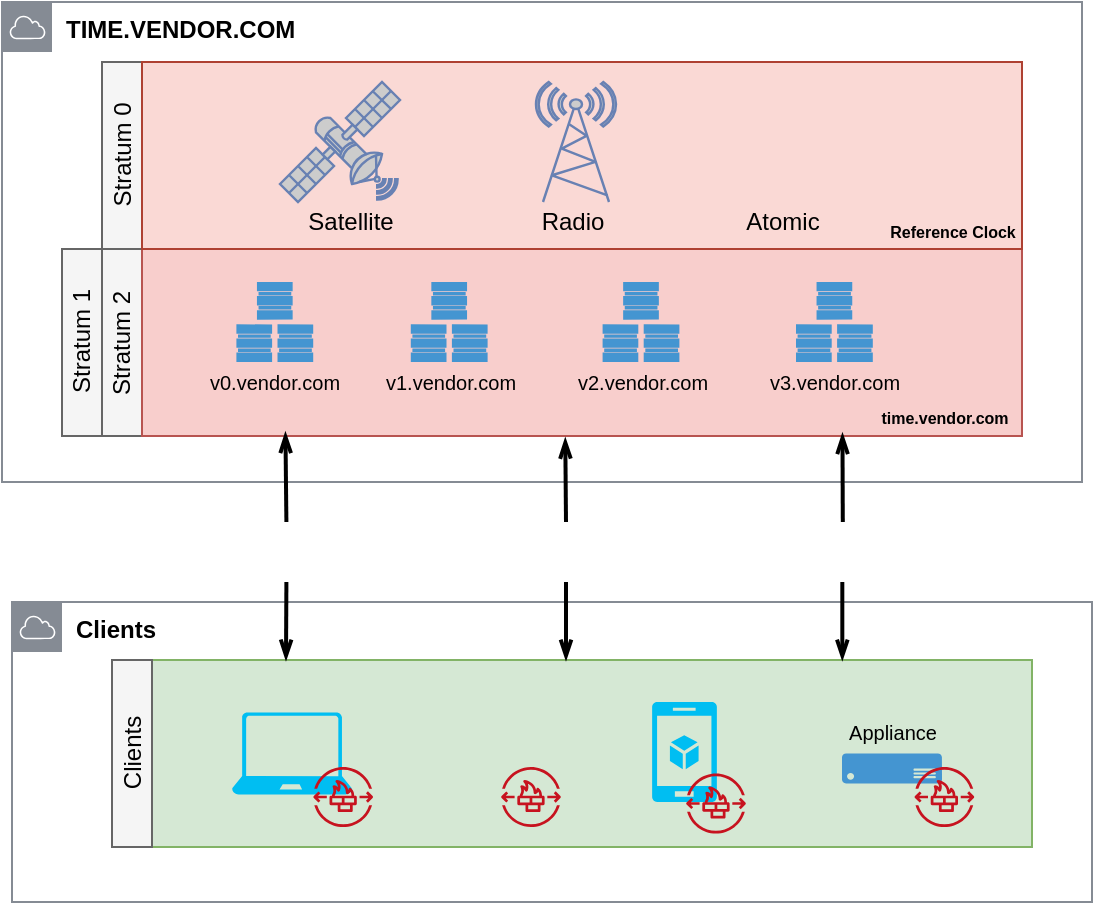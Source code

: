 <mxfile version="14.9.5" type="device"><diagram name="Page-1" id="e3a06f82-3646-2815-327d-82caf3d4e204"><mxGraphModel dx="988" dy="584" grid="1" gridSize="10" guides="1" tooltips="1" connect="1" arrows="1" fold="1" page="1" pageScale="1.5" pageWidth="1169" pageHeight="826" background="none" math="0" shadow="0"><root><mxCell id="0" style=";html=1;"/><mxCell id="1" style=";html=1;" parent="0"/><mxCell id="tNrX_FSl5aJrvTSmvy7C-68" value="" style="whiteSpace=wrap;html=1;fontSize=14;strokeColor=#82b366;verticalAlign=top;fillColor=#d5e8d4;" vertex="1" parent="1"><mxGeometry x="165" y="419" width="440" height="93.5" as="geometry"/></mxCell><mxCell id="tNrX_FSl5aJrvTSmvy7C-64" value="&lt;b&gt;&lt;font color=&quot;#000000&quot;&gt;Clients&lt;/font&gt;&lt;/b&gt;" style="outlineConnect=0;gradientColor=none;html=1;whiteSpace=wrap;fontSize=12;fontStyle=0;shape=mxgraph.aws4.group;grIcon=mxgraph.aws4.group_aws_cloud;strokeColor=#858B94;fillColor=none;verticalAlign=top;align=left;spacingLeft=30;fontColor=#858B94;dashed=0;" vertex="1" parent="1"><mxGeometry x="95" y="390" width="540" height="150" as="geometry"/></mxCell><mxCell id="tNrX_FSl5aJrvTSmvy7C-34" value="&lt;font color=&quot;#000000&quot;&gt;&lt;b&gt;TIME.VENDOR.COM&lt;/b&gt;&lt;/font&gt;" style="outlineConnect=0;gradientColor=none;html=1;whiteSpace=wrap;fontSize=12;fontStyle=0;shape=mxgraph.aws4.group;grIcon=mxgraph.aws4.group_aws_cloud;strokeColor=#858B94;fillColor=none;verticalAlign=top;align=left;spacingLeft=30;fontColor=#858B94;dashed=0;" vertex="1" parent="1"><mxGeometry x="90" y="90" width="540" height="240" as="geometry"/></mxCell><mxCell id="tNrX_FSl5aJrvTSmvy7C-33" value="" style="whiteSpace=wrap;html=1;fillColor=#f5f5f5;fontSize=14;strokeColor=#666666;verticalAlign=top;fontColor=#333333;" vertex="1" parent="1"><mxGeometry x="120" y="213.5" width="20" height="93.5" as="geometry"/></mxCell><mxCell id="tNrX_FSl5aJrvTSmvy7C-31" value="" style="whiteSpace=wrap;html=1;fillColor=#f5f5f5;fontSize=14;strokeColor=#666666;verticalAlign=top;fontColor=#333333;" vertex="1" parent="1"><mxGeometry x="140" y="213.5" width="20" height="93.5" as="geometry"/></mxCell><mxCell id="tNrX_FSl5aJrvTSmvy7C-24" value="" style="whiteSpace=wrap;html=1;fontSize=14;strokeColor=#b85450;verticalAlign=top;fillColor=#f8cecc;" vertex="1" parent="1"><mxGeometry x="160" y="213.5" width="440" height="93.5" as="geometry"/></mxCell><mxCell id="tNrX_FSl5aJrvTSmvy7C-22" value="" style="whiteSpace=wrap;html=1;fillColor=#f5f5f5;fontSize=14;strokeColor=#666666;verticalAlign=top;fontColor=#333333;" vertex="1" parent="1"><mxGeometry x="140" y="120" width="20" height="93.5" as="geometry"/></mxCell><mxCell id="tNrX_FSl5aJrvTSmvy7C-20" value="" style="whiteSpace=wrap;html=1;fillColor=#fad9d5;fontSize=14;strokeColor=#ae4132;verticalAlign=top;" vertex="1" parent="1"><mxGeometry x="160" y="120" width="440" height="93.5" as="geometry"/></mxCell><mxCell id="tNrX_FSl5aJrvTSmvy7C-2" value="" style="shadow=0;dashed=0;html=1;strokeColor=none;fillColor=#4495D1;labelPosition=center;verticalLabelPosition=bottom;verticalAlign=top;align=center;outlineConnect=0;shape=mxgraph.veeam.storage_cluster;" vertex="1" parent="1"><mxGeometry x="207.2" y="230" width="38.4" height="40" as="geometry"/></mxCell><mxCell id="tNrX_FSl5aJrvTSmvy7C-7" value="&lt;font style=&quot;font-size: 8px&quot;&gt;&lt;b&gt;time.vendor.com&lt;/b&gt;&lt;/font&gt;" style="text;html=1;resizable=0;autosize=1;align=center;verticalAlign=middle;points=[];fillColor=none;strokeColor=none;rounded=0;" vertex="1" parent="1"><mxGeometry x="521.2" y="287" width="80" height="20" as="geometry"/></mxCell><mxCell id="tNrX_FSl5aJrvTSmvy7C-8" value="&lt;font style=&quot;font-size: 10px&quot;&gt;v0.vendor.com&lt;/font&gt;" style="text;html=1;resizable=0;autosize=1;align=center;verticalAlign=middle;points=[];fillColor=none;strokeColor=none;rounded=0;" vertex="1" parent="1"><mxGeometry x="186.4" y="270" width="80" height="20" as="geometry"/></mxCell><mxCell id="tNrX_FSl5aJrvTSmvy7C-9" value="&lt;font style=&quot;font-size: 10px&quot;&gt;v1.vendor.com&lt;/font&gt;" style="text;html=1;resizable=0;autosize=1;align=center;verticalAlign=middle;points=[];fillColor=none;strokeColor=none;rounded=0;" vertex="1" parent="1"><mxGeometry x="273.6" y="270" width="80" height="20" as="geometry"/></mxCell><mxCell id="tNrX_FSl5aJrvTSmvy7C-10" value="&lt;font style=&quot;font-size: 10px&quot;&gt;v2.vendor.com&lt;/font&gt;" style="text;html=1;resizable=0;autosize=1;align=center;verticalAlign=middle;points=[];fillColor=none;strokeColor=none;rounded=0;" vertex="1" parent="1"><mxGeometry x="369.5" y="270" width="80" height="20" as="geometry"/></mxCell><mxCell id="tNrX_FSl5aJrvTSmvy7C-11" value="&lt;font style=&quot;font-size: 10px&quot;&gt;v3.vendor.com&lt;/font&gt;" style="text;html=1;resizable=0;autosize=1;align=center;verticalAlign=middle;points=[];fillColor=none;strokeColor=none;rounded=0;" vertex="1" parent="1"><mxGeometry x="466.2" y="270" width="80" height="20" as="geometry"/></mxCell><mxCell id="tNrX_FSl5aJrvTSmvy7C-12" value="Stratum 1" style="text;html=1;resizable=0;autosize=1;align=center;verticalAlign=middle;points=[];fillColor=none;strokeColor=none;rounded=0;rotation=-90;" vertex="1" parent="1"><mxGeometry x="95" y="250" width="70" height="20" as="geometry"/></mxCell><mxCell id="tNrX_FSl5aJrvTSmvy7C-13" value="Stratum 2" style="text;html=1;resizable=0;autosize=1;align=center;verticalAlign=middle;points=[];fillColor=none;strokeColor=none;rounded=0;rotation=-90;" vertex="1" parent="1"><mxGeometry x="115" y="251" width="70" height="20" as="geometry"/></mxCell><mxCell id="tNrX_FSl5aJrvTSmvy7C-14" value="" style="fontColor=#0066CC;verticalAlign=top;verticalLabelPosition=bottom;labelPosition=center;align=center;html=1;outlineConnect=0;fillColor=#CCCCCC;strokeColor=#6881B3;gradientColor=none;gradientDirection=north;strokeWidth=2;shape=mxgraph.networks.satellite;rotation=-90;" vertex="1" parent="1"><mxGeometry x="229" y="130" width="60" height="60" as="geometry"/></mxCell><mxCell id="tNrX_FSl5aJrvTSmvy7C-15" value="" style="fontColor=#0066CC;verticalAlign=top;verticalLabelPosition=bottom;labelPosition=center;align=center;html=1;outlineConnect=0;fillColor=#CCCCCC;strokeColor=#6881B3;gradientColor=none;gradientDirection=north;strokeWidth=2;shape=mxgraph.networks.radio_tower;" vertex="1" parent="1"><mxGeometry x="357" y="130" width="40" height="60" as="geometry"/></mxCell><mxCell id="tNrX_FSl5aJrvTSmvy7C-16" value="" style="shape=image;html=1;verticalAlign=top;verticalLabelPosition=bottom;labelBackgroundColor=#ffffff;imageAspect=0;aspect=fixed;image=https://cdn4.iconfinder.com/data/icons/48x48-free-object-icons/48/Science.png" vertex="1" parent="1"><mxGeometry x="450" y="130" width="60" height="60" as="geometry"/></mxCell><mxCell id="tNrX_FSl5aJrvTSmvy7C-17" value="Satellite" style="text;html=1;resizable=0;autosize=1;align=center;verticalAlign=middle;points=[];fillColor=none;strokeColor=none;rounded=0;" vertex="1" parent="1"><mxGeometry x="234.4" y="190" width="60" height="20" as="geometry"/></mxCell><mxCell id="tNrX_FSl5aJrvTSmvy7C-18" value="Radio" style="text;html=1;resizable=0;autosize=1;align=center;verticalAlign=middle;points=[];fillColor=none;strokeColor=none;rounded=0;" vertex="1" parent="1"><mxGeometry x="350" y="190" width="50" height="20" as="geometry"/></mxCell><mxCell id="tNrX_FSl5aJrvTSmvy7C-19" value="Atomic" style="text;html=1;resizable=0;autosize=1;align=center;verticalAlign=middle;points=[];fillColor=none;strokeColor=none;rounded=0;" vertex="1" parent="1"><mxGeometry x="455" y="190" width="50" height="20" as="geometry"/></mxCell><mxCell id="tNrX_FSl5aJrvTSmvy7C-21" value="Stratum 0" style="text;html=1;resizable=0;autosize=1;align=center;verticalAlign=middle;points=[];fillColor=none;strokeColor=none;rounded=0;rotation=-90;" vertex="1" parent="1"><mxGeometry x="115" y="156.75" width="70" height="20" as="geometry"/></mxCell><mxCell id="tNrX_FSl5aJrvTSmvy7C-23" value="&lt;font style=&quot;font-size: 8px&quot;&gt;&lt;b&gt;Reference Clock&lt;/b&gt;&lt;/font&gt;" style="text;html=1;resizable=0;autosize=1;align=center;verticalAlign=middle;points=[];fillColor=none;strokeColor=none;rounded=0;" vertex="1" parent="1"><mxGeometry x="525.4" y="193.5" width="80" height="20" as="geometry"/></mxCell><mxCell id="tNrX_FSl5aJrvTSmvy7C-26" value="" style="shadow=0;dashed=0;html=1;strokeColor=none;fillColor=#4495D1;labelPosition=center;verticalLabelPosition=bottom;verticalAlign=top;align=center;outlineConnect=0;shape=mxgraph.veeam.storage_cluster;" vertex="1" parent="1"><mxGeometry x="294.4" y="230" width="38.4" height="40" as="geometry"/></mxCell><mxCell id="tNrX_FSl5aJrvTSmvy7C-27" value="" style="shadow=0;dashed=0;html=1;strokeColor=none;fillColor=#4495D1;labelPosition=center;verticalLabelPosition=bottom;verticalAlign=top;align=center;outlineConnect=0;shape=mxgraph.veeam.storage_cluster;" vertex="1" parent="1"><mxGeometry x="390.3" y="230" width="38.4" height="40" as="geometry"/></mxCell><mxCell id="tNrX_FSl5aJrvTSmvy7C-28" value="" style="shadow=0;dashed=0;html=1;strokeColor=none;fillColor=#4495D1;labelPosition=center;verticalLabelPosition=bottom;verticalAlign=top;align=center;outlineConnect=0;shape=mxgraph.veeam.storage_cluster;" vertex="1" parent="1"><mxGeometry x="487" y="230" width="38.4" height="40" as="geometry"/></mxCell><mxCell id="tNrX_FSl5aJrvTSmvy7C-32" value="" style="whiteSpace=wrap;html=1;fillColor=#f5f5f5;fontSize=14;strokeColor=#666666;verticalAlign=top;fontColor=#333333;" vertex="1" parent="1"><mxGeometry x="145" y="419" width="20" height="93.5" as="geometry"/></mxCell><mxCell id="tNrX_FSl5aJrvTSmvy7C-70" style="edgeStyle=none;rounded=0;orthogonalLoop=1;jettySize=auto;html=1;exitX=0.5;exitY=0;exitDx=0;exitDy=0;exitPerimeter=0;fontColor=#4495D1;startArrow=none;startFill=0;endArrow=openThin;endFill=0;entryX=0.163;entryY=0.982;entryDx=0;entryDy=0;entryPerimeter=0;strokeWidth=2;" edge="1" parent="1" source="tNrX_FSl5aJrvTSmvy7C-77" target="tNrX_FSl5aJrvTSmvy7C-24"><mxGeometry x="40" y="40" as="geometry"><mxPoint x="250" y="350" as="targetPoint"/></mxGeometry></mxCell><mxCell id="tNrX_FSl5aJrvTSmvy7C-38" value="" style="verticalLabelPosition=bottom;html=1;verticalAlign=top;align=center;strokeColor=none;shape=mxgraph.azure.server;sketch=0;fillColor=#4495D1;" vertex="1" parent="1"><mxGeometry x="510.0" y="465.75" width="50" height="15" as="geometry"/></mxCell><mxCell id="tNrX_FSl5aJrvTSmvy7C-71" style="edgeStyle=none;rounded=0;orthogonalLoop=1;jettySize=auto;html=1;exitX=0.5;exitY=0;exitDx=0;exitDy=0;exitPerimeter=0;fontColor=#4495D1;startArrow=none;startFill=0;endArrow=openThin;endFill=0;entryX=0.481;entryY=1.012;entryDx=0;entryDy=0;entryPerimeter=0;strokeWidth=2;" edge="1" parent="1" source="tNrX_FSl5aJrvTSmvy7C-75" target="tNrX_FSl5aJrvTSmvy7C-24"><mxGeometry x="40" y="40" as="geometry"><mxPoint x="360" y="310" as="targetPoint"/></mxGeometry></mxCell><mxCell id="tNrX_FSl5aJrvTSmvy7C-72" style="edgeStyle=none;rounded=0;orthogonalLoop=1;jettySize=auto;html=1;exitX=0.5;exitY=0;exitDx=0;exitDy=0;exitPerimeter=0;entryX=0.796;entryY=0.987;entryDx=0;entryDy=0;fontColor=#4495D1;startArrow=none;startFill=0;endArrow=openThin;endFill=0;entryPerimeter=0;strokeWidth=2;" edge="1" parent="1" source="tNrX_FSl5aJrvTSmvy7C-79" target="tNrX_FSl5aJrvTSmvy7C-24"><mxGeometry x="40" y="40" as="geometry"/></mxCell><mxCell id="tNrX_FSl5aJrvTSmvy7C-42" value="&lt;span style=&quot;font-size: 10px&quot;&gt;Appliance&lt;/span&gt;" style="text;html=1;resizable=0;autosize=1;align=center;verticalAlign=middle;points=[];fillColor=none;strokeColor=none;rounded=0;" vertex="1" parent="1"><mxGeometry x="505.0" y="445" width="60" height="20" as="geometry"/></mxCell><mxCell id="tNrX_FSl5aJrvTSmvy7C-59" value="" style="verticalLabelPosition=bottom;html=1;verticalAlign=top;align=center;strokeColor=none;fillColor=#00BEF2;shape=mxgraph.azure.mobile_services;pointerEvents=1;sketch=0;" vertex="1" parent="1"><mxGeometry x="415" y="440" width="32.5" height="50" as="geometry"/></mxCell><mxCell id="tNrX_FSl5aJrvTSmvy7C-60" value="" style="shape=image;html=1;verticalAlign=top;verticalLabelPosition=bottom;labelBackgroundColor=#ffffff;imageAspect=0;aspect=fixed;image=https://cdn2.iconfinder.com/data/icons/bitsies/128/Computer-128.png;sketch=0;fillColor=#4495D1;" vertex="1" parent="1"><mxGeometry x="302" y="435" width="60" height="60" as="geometry"/></mxCell><mxCell id="tNrX_FSl5aJrvTSmvy7C-69" value="Clients" style="text;html=1;resizable=0;autosize=1;align=center;verticalAlign=middle;points=[];fillColor=none;strokeColor=none;rounded=0;rotation=-90;" vertex="1" parent="1"><mxGeometry x="130" y="455.75" width="50" height="20" as="geometry"/></mxCell><mxCell id="tNrX_FSl5aJrvTSmvy7C-75" value="" style="shape=image;html=1;verticalAlign=top;verticalLabelPosition=bottom;labelBackgroundColor=#ffffff;imageAspect=0;aspect=fixed;image=https://cdn1.iconfinder.com/data/icons/google_jfk_icons_by_carlosjj/128/sync.png;sketch=0;fillColor=#4495D1;" vertex="1" parent="1"><mxGeometry x="357" y="350" width="30" height="30" as="geometry"/></mxCell><mxCell id="tNrX_FSl5aJrvTSmvy7C-77" value="" style="shape=image;html=1;verticalAlign=top;verticalLabelPosition=bottom;labelBackgroundColor=#ffffff;imageAspect=0;aspect=fixed;image=https://cdn1.iconfinder.com/data/icons/google_jfk_icons_by_carlosjj/128/sync.png;sketch=0;fillColor=#4495D1;" vertex="1" parent="1"><mxGeometry x="217.2" y="350" width="30" height="30" as="geometry"/></mxCell><mxCell id="tNrX_FSl5aJrvTSmvy7C-79" value="" style="shape=image;html=1;verticalAlign=top;verticalLabelPosition=bottom;labelBackgroundColor=#ffffff;imageAspect=0;aspect=fixed;image=https://cdn1.iconfinder.com/data/icons/google_jfk_icons_by_carlosjj/128/sync.png;sketch=0;fillColor=#4495D1;" vertex="1" parent="1"><mxGeometry x="495.4" y="350" width="30" height="30" as="geometry"/></mxCell><mxCell id="tNrX_FSl5aJrvTSmvy7C-97" value="" style="shape=image;html=1;verticalAlign=top;verticalLabelPosition=bottom;labelBackgroundColor=#ffffff;imageAspect=0;aspect=fixed;image=https://cdn0.iconfinder.com/data/icons/super-mono-basic/green/button-check_basic_green.png;sketch=0;fontColor=#4495D1;strokeColor=#000000;fillColor=none;" vertex="1" parent="1"><mxGeometry x="282" y="340" width="40" height="40" as="geometry"/></mxCell><mxCell id="tNrX_FSl5aJrvTSmvy7C-98" value="" style="shape=image;html=1;verticalAlign=top;verticalLabelPosition=bottom;labelBackgroundColor=#ffffff;imageAspect=0;aspect=fixed;image=https://cdn0.iconfinder.com/data/icons/super-mono-basic/green/button-check_basic_green.png;sketch=0;fontColor=#4495D1;strokeColor=#000000;fillColor=none;" vertex="1" parent="1"><mxGeometry x="422" y="340" width="40" height="40" as="geometry"/></mxCell><mxCell id="tNrX_FSl5aJrvTSmvy7C-63" value="" style="verticalLabelPosition=bottom;html=1;verticalAlign=top;align=center;strokeColor=none;fillColor=#00BEF2;shape=mxgraph.azure.laptop;pointerEvents=1;sketch=0;fontColor=#4495D1;" vertex="1" parent="1"><mxGeometry x="205" y="445.25" width="60" height="41" as="geometry"/></mxCell><mxCell id="tNrX_FSl5aJrvTSmvy7C-46" value="" style="outlineConnect=0;fontColor=#232F3E;gradientColor=none;fillColor=#C7131F;strokeColor=none;dashed=0;verticalLabelPosition=bottom;verticalAlign=top;align=center;html=1;fontSize=12;fontStyle=0;aspect=fixed;pointerEvents=1;shape=mxgraph.aws4.network_firewall_endpoints;sketch=0;" vertex="1" parent="1"><mxGeometry x="245.6" y="472.5" width="30" height="30" as="geometry"/></mxCell><mxCell id="tNrX_FSl5aJrvTSmvy7C-105" value="" style="outlineConnect=0;fontColor=#232F3E;gradientColor=none;fillColor=#C7131F;strokeColor=none;dashed=0;verticalLabelPosition=bottom;verticalAlign=top;align=center;html=1;fontSize=12;fontStyle=0;aspect=fixed;pointerEvents=1;shape=mxgraph.aws4.network_firewall_endpoints;sketch=0;" vertex="1" parent="1"><mxGeometry x="339.5" y="472.5" width="30" height="30" as="geometry"/></mxCell><mxCell id="tNrX_FSl5aJrvTSmvy7C-106" value="" style="outlineConnect=0;fontColor=#232F3E;gradientColor=none;fillColor=#C7131F;strokeColor=none;dashed=0;verticalLabelPosition=bottom;verticalAlign=top;align=center;html=1;fontSize=12;fontStyle=0;aspect=fixed;pointerEvents=1;shape=mxgraph.aws4.network_firewall_endpoints;sketch=0;" vertex="1" parent="1"><mxGeometry x="432" y="475.75" width="30" height="30" as="geometry"/></mxCell><mxCell id="tNrX_FSl5aJrvTSmvy7C-107" value="" style="outlineConnect=0;fontColor=#232F3E;gradientColor=none;fillColor=#C7131F;strokeColor=none;dashed=0;verticalLabelPosition=bottom;verticalAlign=top;align=center;html=1;fontSize=12;fontStyle=0;aspect=fixed;pointerEvents=1;shape=mxgraph.aws4.network_firewall_endpoints;sketch=0;" vertex="1" parent="1"><mxGeometry x="546.2" y="472.5" width="30" height="30" as="geometry"/></mxCell><mxCell id="tNrX_FSl5aJrvTSmvy7C-108" value="" style="edgeStyle=none;rounded=0;orthogonalLoop=1;jettySize=auto;html=1;fontColor=#4495D1;startArrow=openThin;startFill=0;endArrow=none;endFill=0;strokeWidth=2;entryX=0.5;entryY=1;entryDx=0;entryDy=0;" edge="1" parent="1" target="tNrX_FSl5aJrvTSmvy7C-75"><mxGeometry x="-98.59" y="37.25" as="geometry"><mxPoint x="372" y="419" as="sourcePoint"/><mxPoint x="372" y="400" as="targetPoint"/></mxGeometry></mxCell><mxCell id="tNrX_FSl5aJrvTSmvy7C-109" value="" style="edgeStyle=none;rounded=0;orthogonalLoop=1;jettySize=auto;html=1;fontColor=#4495D1;startArrow=openThin;startFill=0;endArrow=none;endFill=0;strokeWidth=2;entryX=0.5;entryY=1;entryDx=0;entryDy=0;" edge="1" parent="1" target="tNrX_FSl5aJrvTSmvy7C-77"><mxGeometry x="-238" y="37.25" as="geometry"><mxPoint x="232" y="419" as="sourcePoint"/><mxPoint x="232" y="390" as="targetPoint"/></mxGeometry></mxCell><mxCell id="tNrX_FSl5aJrvTSmvy7C-110" value="" style="edgeStyle=none;rounded=0;orthogonalLoop=1;jettySize=auto;html=1;fontColor=#4495D1;startArrow=openThin;startFill=0;endArrow=none;endFill=0;strokeWidth=2;entryX=0.5;entryY=1;entryDx=0;entryDy=0;" edge="1" parent="1"><mxGeometry x="39.57" y="37.25" as="geometry"><mxPoint x="510.16" y="419" as="sourcePoint"/><mxPoint x="510.16" y="380" as="targetPoint"/></mxGeometry></mxCell></root></mxGraphModel></diagram></mxfile>